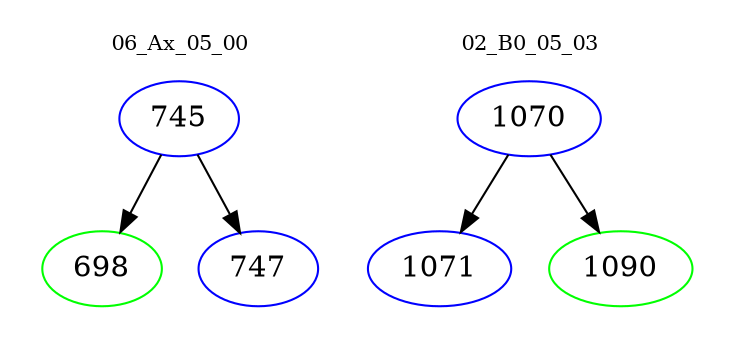 digraph{
subgraph cluster_0 {
color = white
label = "06_Ax_05_00";
fontsize=10;
T0_745 [label="745", color="blue"]
T0_745 -> T0_698 [color="black"]
T0_698 [label="698", color="green"]
T0_745 -> T0_747 [color="black"]
T0_747 [label="747", color="blue"]
}
subgraph cluster_1 {
color = white
label = "02_B0_05_03";
fontsize=10;
T1_1070 [label="1070", color="blue"]
T1_1070 -> T1_1071 [color="black"]
T1_1071 [label="1071", color="blue"]
T1_1070 -> T1_1090 [color="black"]
T1_1090 [label="1090", color="green"]
}
}
